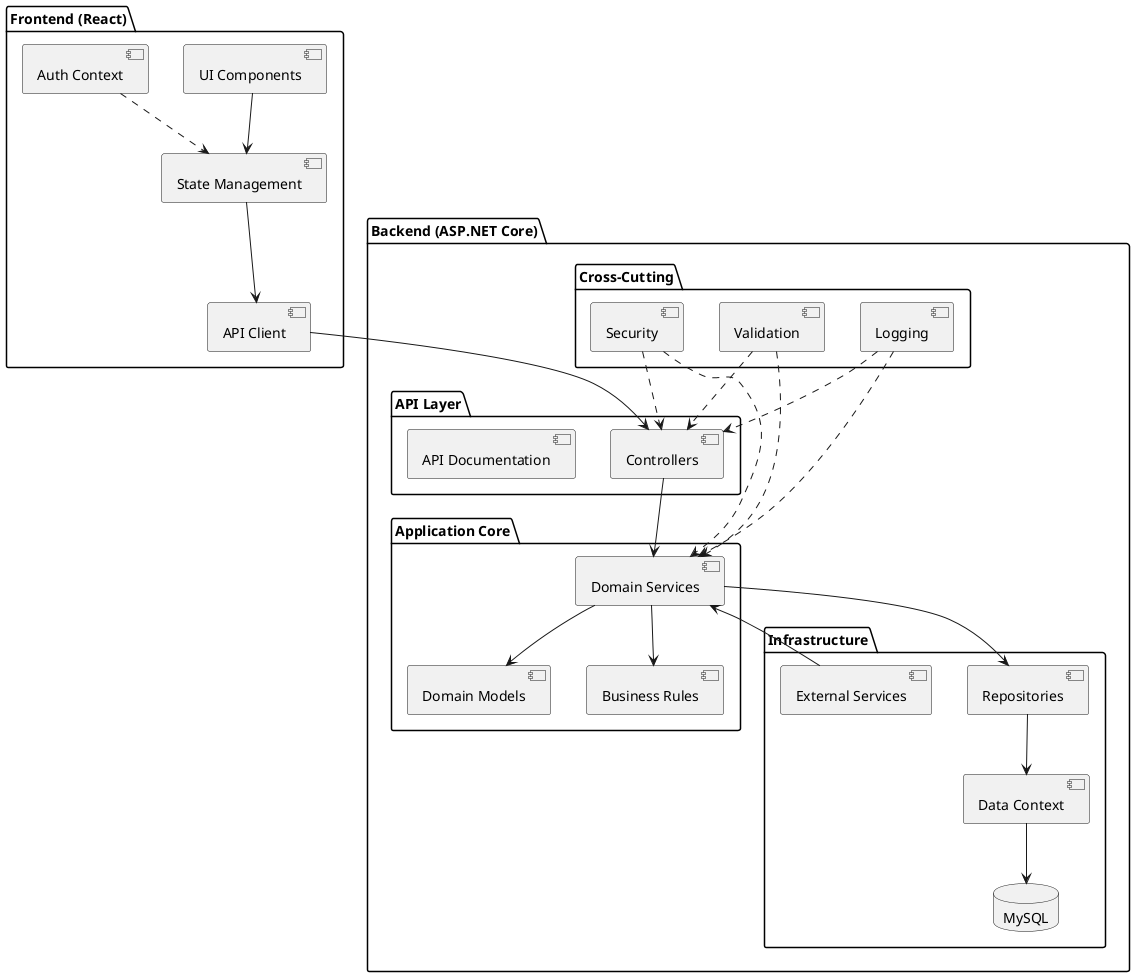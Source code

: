 @startuml "Hospital Management System - Level 3 Implementation View"

package "Frontend (React)" {
  component [UI Components]
  component [State Management]
  component [API Client]
  component [Auth Context]
}

package "Backend (ASP.NET Core)" {
  package "API Layer" {
    component [Controllers]
    component [API Documentation]
  }

  package "Application Core" {
    component [Domain Services]
    component [Domain Models]
    component [Business Rules]
  }

  package "Infrastructure" {
    component [Repositories]
    component [Data Context]
    component [External Services]
    database "MySQL"
  }

  package "Cross-Cutting" {
    component [Logging]
    component [Security]
    component [Validation]
  }
}

' Frontend Dependencies
[UI Components] --> [State Management]
[State Management] --> [API Client]
[API Client] --> [Controllers]
[Auth Context] ..> [State Management]

' Backend Core Flow
[Controllers] --> [Domain Services]
[Domain Services] --> [Domain Models]
[Domain Services] --> [Business Rules]
[Domain Services] --> [Repositories]

' Infrastructure Dependencies
[Repositories] --> [Data Context]
[Data Context] --> MySQL
[External Services] --> [Domain Services]

' Cross-cutting Concerns
[Logging] ..> [Controllers]
[Logging] ..> [Domain Services]
[Security] ..> [Controllers]
[Security] ..> [Domain Services]
[Validation] ..> [Controllers]
[Validation] ..> [Domain Services]

@enduml